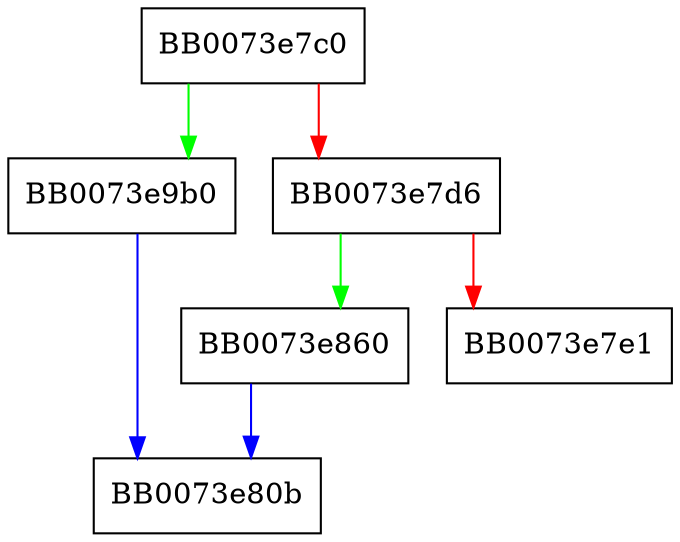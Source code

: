 digraph pkey_dh_ctrl {
  node [shape="box"];
  graph [splines=ortho];
  BB0073e7c0 -> BB0073e9b0 [color="green"];
  BB0073e7c0 -> BB0073e7d6 [color="red"];
  BB0073e7d6 -> BB0073e860 [color="green"];
  BB0073e7d6 -> BB0073e7e1 [color="red"];
  BB0073e860 -> BB0073e80b [color="blue"];
  BB0073e9b0 -> BB0073e80b [color="blue"];
}